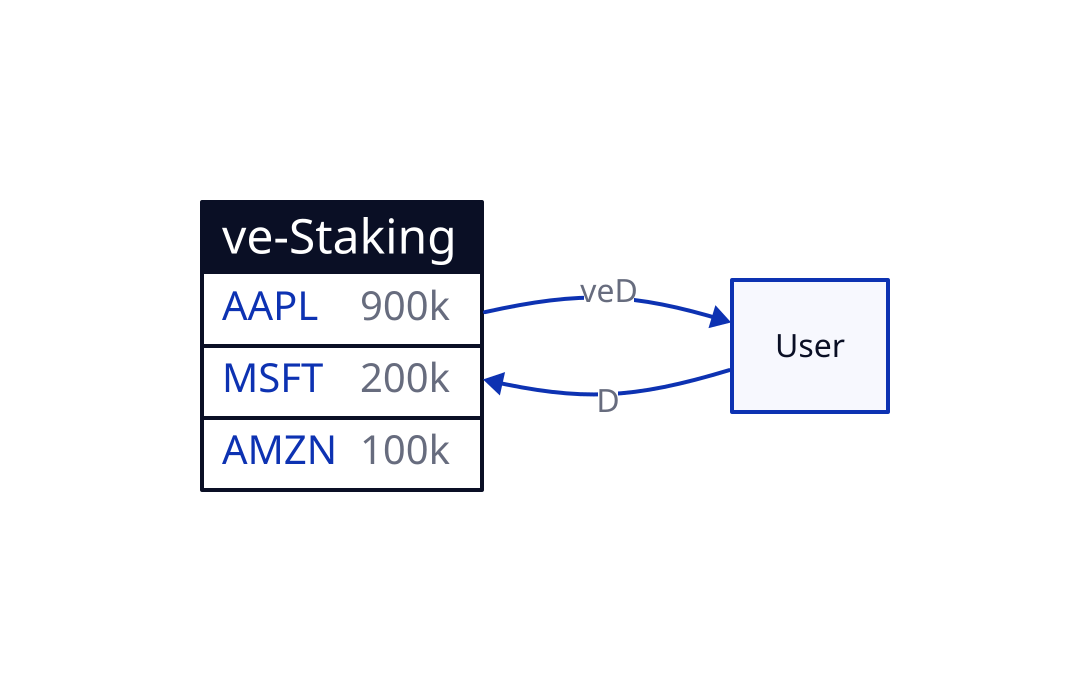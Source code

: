 direction: right

ve-Staking: {
  shape: sql_table

  AAPL: 900k
  MSFT: 200k
  AMZN: 100k
}
User

User -> ve-Staking: D
ve-Staking -> User: veD

